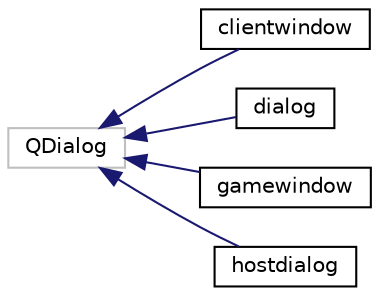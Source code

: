 digraph "Graphical Class Hierarchy"
{
  edge [fontname="Helvetica",fontsize="10",labelfontname="Helvetica",labelfontsize="10"];
  node [fontname="Helvetica",fontsize="10",shape=record];
  rankdir="LR";
  Node1 [label="QDialog",height=0.2,width=0.4,color="grey75", fillcolor="white", style="filled"];
  Node1 -> Node2 [dir="back",color="midnightblue",fontsize="10",style="solid",fontname="Helvetica"];
  Node2 [label="clientwindow",height=0.2,width=0.4,color="black", fillcolor="white", style="filled",URL="$classclientwindow.html",tooltip="The clientwindow class. "];
  Node1 -> Node3 [dir="back",color="midnightblue",fontsize="10",style="solid",fontname="Helvetica"];
  Node3 [label="dialog",height=0.2,width=0.4,color="black", fillcolor="white", style="filled",URL="$classdialog.html",tooltip="The dialog class. "];
  Node1 -> Node4 [dir="back",color="midnightblue",fontsize="10",style="solid",fontname="Helvetica"];
  Node4 [label="gamewindow",height=0.2,width=0.4,color="black", fillcolor="white", style="filled",URL="$classgamewindow.html",tooltip="The gamewindow class. "];
  Node1 -> Node5 [dir="back",color="midnightblue",fontsize="10",style="solid",fontname="Helvetica"];
  Node5 [label="hostdialog",height=0.2,width=0.4,color="black", fillcolor="white", style="filled",URL="$classhostdialog.html",tooltip="The hostdialog class. "];
}
